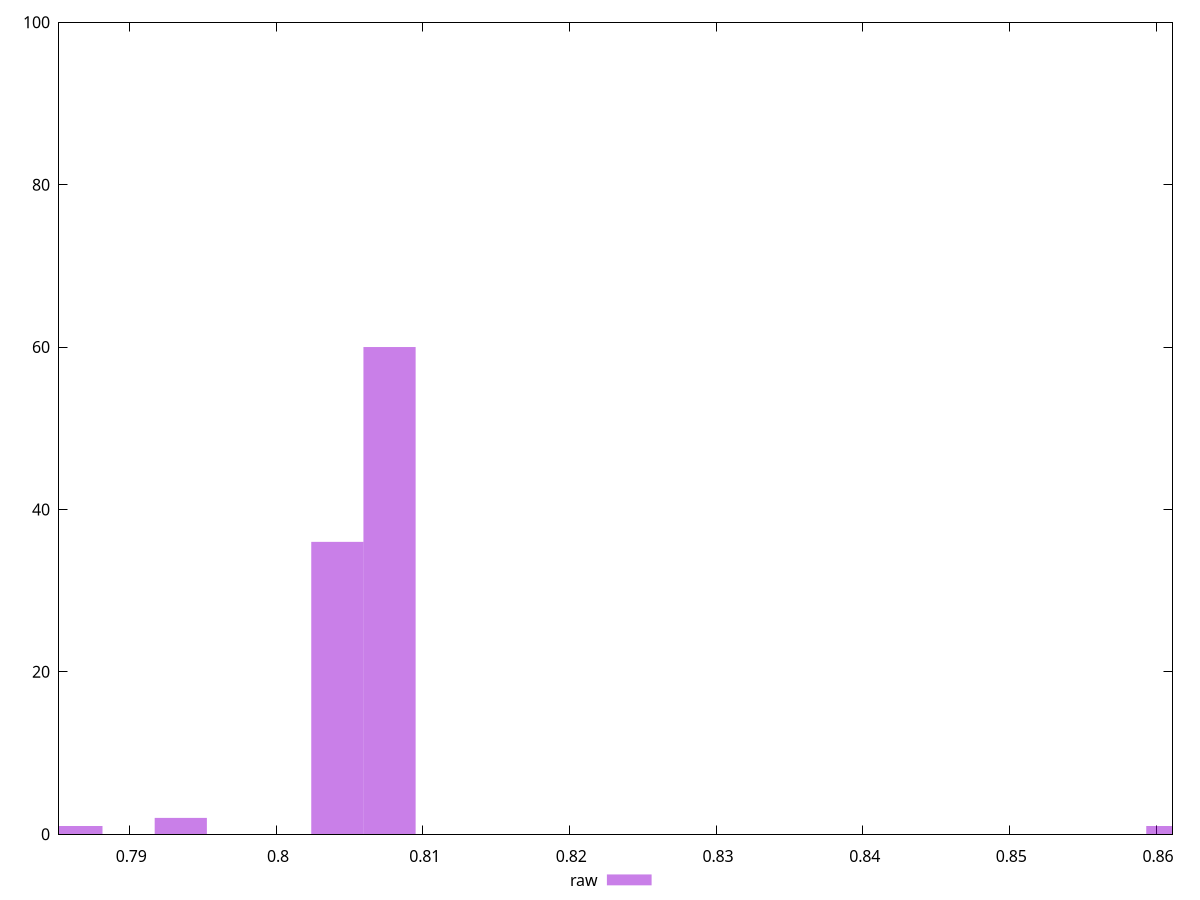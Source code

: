 reset

$raw <<EOF
0.8611138892168871 1
0.8077390613728652 60
0.8041807395165971 36
0.7935057739477926 2
0.7863891302352565 1
EOF

set key outside below
set boxwidth 0.0035583218562681286
set xrange [0.7852024954256639:0.8611241620197769]
set yrange [0:100]
set trange [0:100]
set style fill transparent solid 0.5 noborder
set terminal svg size 640, 490 enhanced background rgb 'white'
set output "report_00018_2021-02-10T15-25-16.877Z/meta/pScore/samples/pages+cached+noadtech+nomedia+nocss/raw/histogram.svg"

plot $raw title "raw" with boxes

reset
